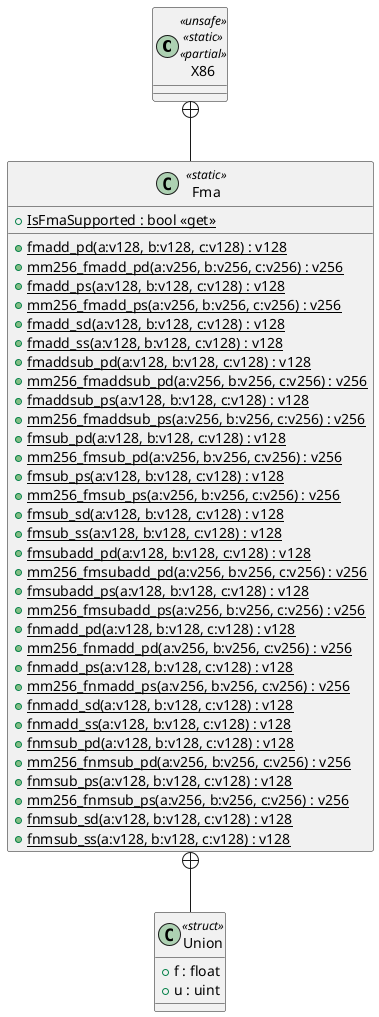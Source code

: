 @startuml
class X86 <<unsafe>> <<static>> <<partial>> {
}
class Fma <<static>> {
    + {static} IsFmaSupported : bool <<get>>
    + {static} fmadd_pd(a:v128, b:v128, c:v128) : v128
    + {static} mm256_fmadd_pd(a:v256, b:v256, c:v256) : v256
    + {static} fmadd_ps(a:v128, b:v128, c:v128) : v128
    + {static} mm256_fmadd_ps(a:v256, b:v256, c:v256) : v256
    + {static} fmadd_sd(a:v128, b:v128, c:v128) : v128
    + {static} fmadd_ss(a:v128, b:v128, c:v128) : v128
    + {static} fmaddsub_pd(a:v128, b:v128, c:v128) : v128
    + {static} mm256_fmaddsub_pd(a:v256, b:v256, c:v256) : v256
    + {static} fmaddsub_ps(a:v128, b:v128, c:v128) : v128
    + {static} mm256_fmaddsub_ps(a:v256, b:v256, c:v256) : v256
    + {static} fmsub_pd(a:v128, b:v128, c:v128) : v128
    + {static} mm256_fmsub_pd(a:v256, b:v256, c:v256) : v256
    + {static} fmsub_ps(a:v128, b:v128, c:v128) : v128
    + {static} mm256_fmsub_ps(a:v256, b:v256, c:v256) : v256
    + {static} fmsub_sd(a:v128, b:v128, c:v128) : v128
    + {static} fmsub_ss(a:v128, b:v128, c:v128) : v128
    + {static} fmsubadd_pd(a:v128, b:v128, c:v128) : v128
    + {static} mm256_fmsubadd_pd(a:v256, b:v256, c:v256) : v256
    + {static} fmsubadd_ps(a:v128, b:v128, c:v128) : v128
    + {static} mm256_fmsubadd_ps(a:v256, b:v256, c:v256) : v256
    + {static} fnmadd_pd(a:v128, b:v128, c:v128) : v128
    + {static} mm256_fnmadd_pd(a:v256, b:v256, c:v256) : v256
    + {static} fnmadd_ps(a:v128, b:v128, c:v128) : v128
    + {static} mm256_fnmadd_ps(a:v256, b:v256, c:v256) : v256
    + {static} fnmadd_sd(a:v128, b:v128, c:v128) : v128
    + {static} fnmadd_ss(a:v128, b:v128, c:v128) : v128
    + {static} fnmsub_pd(a:v128, b:v128, c:v128) : v128
    + {static} mm256_fnmsub_pd(a:v256, b:v256, c:v256) : v256
    + {static} fnmsub_ps(a:v128, b:v128, c:v128) : v128
    + {static} mm256_fnmsub_ps(a:v256, b:v256, c:v256) : v256
    + {static} fnmsub_sd(a:v128, b:v128, c:v128) : v128
    + {static} fnmsub_ss(a:v128, b:v128, c:v128) : v128
}
class Union <<struct>> {
    + f : float
    + u : uint
}
X86 +-- Fma
Fma +-- Union
@enduml
